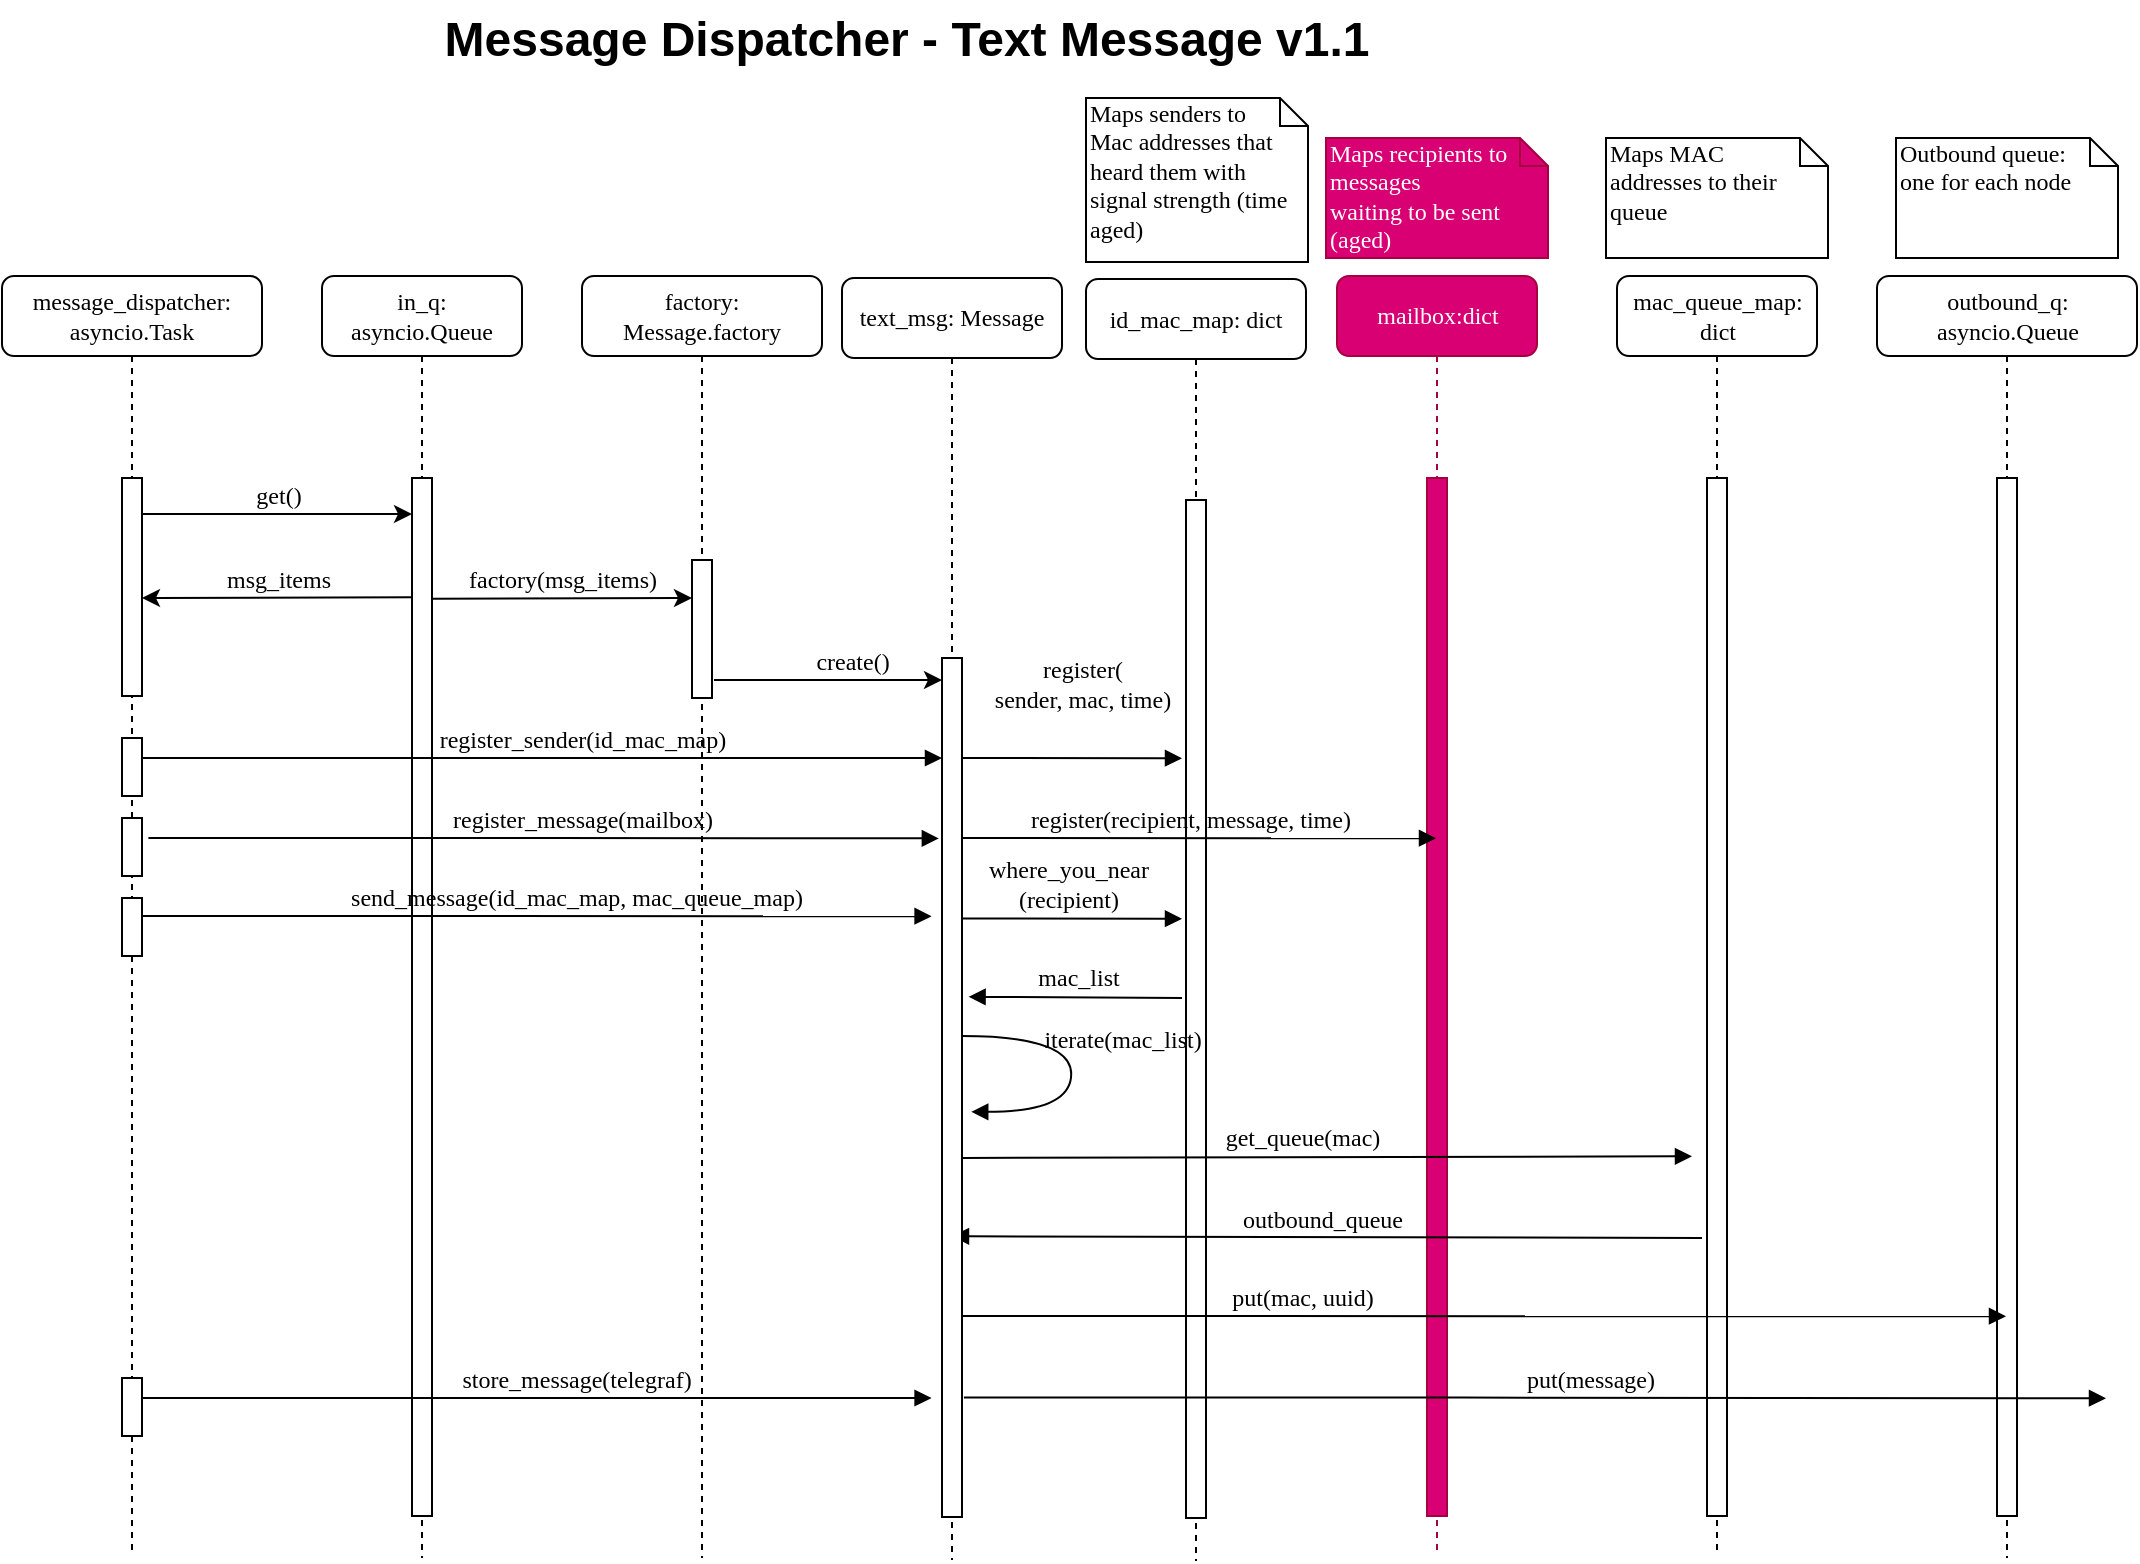 <mxfile version="27.0.9">
  <diagram name="Page-1" id="13e1069c-82ec-6db2-03f1-153e76fe0fe0">
    <mxGraphModel dx="1663" dy="1007" grid="1" gridSize="10" guides="1" tooltips="1" connect="1" arrows="1" fold="1" page="1" pageScale="1" pageWidth="1169" pageHeight="827" background="none" math="0" shadow="0">
      <root>
        <mxCell id="0" />
        <mxCell id="1" parent="0" />
        <mxCell id="7baba1c4bc27f4b0-4" value="id_mac_map: dict" style="shape=umlLifeline;perimeter=lifelinePerimeter;whiteSpace=wrap;html=1;container=1;collapsible=0;recursiveResize=0;outlineConnect=0;rounded=1;shadow=0;comic=0;labelBackgroundColor=none;strokeWidth=1;fontFamily=Verdana;fontSize=12;align=center;" parent="1" vertex="1">
          <mxGeometry x="632" y="160.5" width="110" height="641" as="geometry" />
        </mxCell>
        <mxCell id="7baba1c4bc27f4b0-16" value="" style="html=1;points=[];perimeter=orthogonalPerimeter;rounded=0;shadow=0;comic=0;labelBackgroundColor=none;strokeWidth=1;fontFamily=Verdana;fontSize=12;align=center;" parent="7baba1c4bc27f4b0-4" vertex="1">
          <mxGeometry x="50" y="110.5" width="10" height="509" as="geometry" />
        </mxCell>
        <mxCell id="n59Rol-DrolDZZfycq20-1" value="create()" style="html=1;verticalAlign=bottom;endArrow=classic;labelBackgroundColor=none;fontFamily=Verdana;fontSize=12;edgeStyle=elbowEdgeStyle;elbow=vertical;startArrow=none;startFill=0;endFill=1;" parent="7baba1c4bc27f4b0-4" edge="1">
          <mxGeometry x="0.211" relative="1" as="geometry">
            <mxPoint x="-186.0" y="200.5" as="sourcePoint" />
            <mxPoint x="-72" y="200.5" as="targetPoint" />
            <Array as="points" />
            <mxPoint as="offset" />
          </mxGeometry>
        </mxCell>
        <mxCell id="7baba1c4bc27f4b0-14" value="register(&lt;div&gt;sender, mac, time)&lt;/div&gt;" style="html=1;verticalAlign=bottom;endArrow=block;labelBackgroundColor=none;fontFamily=Verdana;fontSize=12;edgeStyle=elbowEdgeStyle;elbow=vertical;exitX=1;exitY=0.476;exitDx=0;exitDy=0;exitPerimeter=0;" parent="7baba1c4bc27f4b0-4" edge="1">
          <mxGeometry x="0.091" y="20" relative="1" as="geometry">
            <mxPoint x="-62" y="239.5" as="sourcePoint" />
            <mxPoint x="48" y="239.5" as="targetPoint" />
            <mxPoint as="offset" />
            <Array as="points">
              <mxPoint x="128" y="239.62" />
              <mxPoint x="64" y="239.62" />
            </Array>
          </mxGeometry>
        </mxCell>
        <mxCell id="7baba1c4bc27f4b0-2" value="in_q: asyncio.Queue" style="shape=umlLifeline;perimeter=lifelinePerimeter;whiteSpace=wrap;html=1;container=1;collapsible=0;recursiveResize=0;outlineConnect=0;rounded=1;shadow=0;comic=0;labelBackgroundColor=none;strokeWidth=1;fontFamily=Verdana;fontSize=12;align=center;" parent="1" vertex="1">
          <mxGeometry x="250" y="159" width="100" height="641" as="geometry" />
        </mxCell>
        <mxCell id="7baba1c4bc27f4b0-10" value="" style="html=1;points=[];perimeter=orthogonalPerimeter;rounded=0;shadow=0;comic=0;labelBackgroundColor=none;strokeWidth=1;fontFamily=Verdana;fontSize=12;align=center;" parent="7baba1c4bc27f4b0-2" vertex="1">
          <mxGeometry x="45" y="101" width="10" height="519" as="geometry" />
        </mxCell>
        <mxCell id="KM6-z8VT7eYoRs8P3cIo-2" value="factory(msg_items)" style="html=1;verticalAlign=bottom;endArrow=classic;labelBackgroundColor=none;fontFamily=Verdana;fontSize=12;edgeStyle=elbowEdgeStyle;elbow=vertical;startArrow=none;startFill=0;endFill=1;exitX=1.12;exitY=0.159;exitDx=0;exitDy=0;exitPerimeter=0;" parent="7baba1c4bc27f4b0-2" target="7baba1c4bc27f4b0-13" edge="1">
          <mxGeometry relative="1" as="geometry">
            <mxPoint x="55.0" y="161.42" as="sourcePoint" />
            <mxPoint x="190" y="161" as="targetPoint" />
            <Array as="points">
              <mxPoint x="203.8" y="161" />
            </Array>
          </mxGeometry>
        </mxCell>
        <mxCell id="7baba1c4bc27f4b0-6" value="outbound_q: asyncio.Queue" style="shape=umlLifeline;perimeter=lifelinePerimeter;whiteSpace=wrap;html=1;container=1;collapsible=0;recursiveResize=0;outlineConnect=0;rounded=1;shadow=0;comic=0;labelBackgroundColor=none;strokeWidth=1;fontFamily=Verdana;fontSize=12;align=center;" parent="1" vertex="1">
          <mxGeometry x="1027.5" y="159" width="130" height="641" as="geometry" />
        </mxCell>
        <mxCell id="7baba1c4bc27f4b0-28" value="" style="html=1;points=[];perimeter=orthogonalPerimeter;rounded=0;shadow=0;comic=0;labelBackgroundColor=none;strokeWidth=1;fontFamily=Verdana;fontSize=12;align=center;" parent="7baba1c4bc27f4b0-6" vertex="1">
          <mxGeometry x="60" y="101" width="10" height="519" as="geometry" />
        </mxCell>
        <mxCell id="7baba1c4bc27f4b0-5" value="mac_queue_map: dict" style="shape=umlLifeline;perimeter=lifelinePerimeter;whiteSpace=wrap;html=1;container=1;collapsible=0;recursiveResize=0;outlineConnect=0;rounded=1;shadow=0;comic=0;labelBackgroundColor=none;strokeWidth=1;fontFamily=Verdana;fontSize=12;align=center;" parent="1" vertex="1">
          <mxGeometry x="897.5" y="159" width="100" height="640" as="geometry" />
        </mxCell>
        <mxCell id="7baba1c4bc27f4b0-19" value="" style="html=1;points=[];perimeter=orthogonalPerimeter;rounded=0;shadow=0;comic=0;labelBackgroundColor=none;strokeWidth=1;fontFamily=Verdana;fontSize=12;align=center;" parent="7baba1c4bc27f4b0-5" vertex="1">
          <mxGeometry x="45" y="101" width="10" height="519" as="geometry" />
        </mxCell>
        <mxCell id="7baba1c4bc27f4b0-3" value="factory: Message.factory" style="shape=umlLifeline;perimeter=lifelinePerimeter;whiteSpace=wrap;html=1;container=1;collapsible=0;recursiveResize=0;outlineConnect=0;rounded=1;shadow=0;comic=0;labelBackgroundColor=none;strokeWidth=1;fontFamily=Verdana;fontSize=12;align=center;" parent="1" vertex="1">
          <mxGeometry x="380" y="159" width="120" height="641" as="geometry" />
        </mxCell>
        <mxCell id="7baba1c4bc27f4b0-13" value="" style="html=1;points=[];perimeter=orthogonalPerimeter;rounded=0;shadow=0;comic=0;labelBackgroundColor=none;strokeWidth=1;fontFamily=Verdana;fontSize=12;align=center;" parent="7baba1c4bc27f4b0-3" vertex="1">
          <mxGeometry x="55" y="142" width="10" height="69" as="geometry" />
        </mxCell>
        <mxCell id="oC5rKjYGhu3KY5F5D6Zy-4" value="register_sender(id_mac_map)" style="html=1;verticalAlign=bottom;endArrow=block;labelBackgroundColor=none;fontFamily=Verdana;fontSize=12;edgeStyle=elbowEdgeStyle;elbow=horizontal;exitX=1;exitY=0.476;exitDx=0;exitDy=0;exitPerimeter=0;" parent="7baba1c4bc27f4b0-3" edge="1">
          <mxGeometry x="0.122" relative="1" as="geometry">
            <mxPoint x="-230" y="241" as="sourcePoint" />
            <mxPoint x="180" y="241" as="targetPoint" />
            <mxPoint as="offset" />
            <Array as="points">
              <mxPoint x="-40" y="241.12" />
              <mxPoint x="-104" y="241.12" />
            </Array>
          </mxGeometry>
        </mxCell>
        <mxCell id="oC5rKjYGhu3KY5F5D6Zy-6" value="store_message(telegraf)" style="html=1;verticalAlign=bottom;endArrow=block;labelBackgroundColor=none;fontFamily=Verdana;fontSize=12;edgeStyle=elbowEdgeStyle;elbow=horizontal;exitX=1;exitY=0.476;exitDx=0;exitDy=0;exitPerimeter=0;entryX=-0.157;entryY=0.21;entryDx=0;entryDy=0;entryPerimeter=0;" parent="7baba1c4bc27f4b0-3" edge="1">
          <mxGeometry x="0.098" relative="1" as="geometry">
            <mxPoint x="-220.0" y="561" as="sourcePoint" />
            <mxPoint x="174.79" y="561" as="targetPoint" />
            <mxPoint as="offset" />
            <Array as="points">
              <mxPoint x="-30" y="561.12" />
              <mxPoint x="-94.0" y="561.12" />
            </Array>
          </mxGeometry>
        </mxCell>
        <mxCell id="S3TAKUEr0i-IXdnX-zJE-2" value="send_message(id_mac_map, mac_queue_map)" style="html=1;verticalAlign=bottom;endArrow=block;labelBackgroundColor=none;fontFamily=Verdana;fontSize=12;edgeStyle=elbowEdgeStyle;elbow=vertical;exitX=1;exitY=0.476;exitDx=0;exitDy=0;exitPerimeter=0;entryX=-0.157;entryY=0.21;entryDx=0;entryDy=0;entryPerimeter=0;" parent="7baba1c4bc27f4b0-3" edge="1">
          <mxGeometry x="0.098" relative="1" as="geometry">
            <mxPoint x="-220.0" y="320" as="sourcePoint" />
            <mxPoint x="174.79" y="320" as="targetPoint" />
            <mxPoint as="offset" />
            <Array as="points">
              <mxPoint x="-30" y="320.12" />
              <mxPoint x="-94.0" y="320.12" />
            </Array>
          </mxGeometry>
        </mxCell>
        <mxCell id="7baba1c4bc27f4b0-8" value="message_dispatcher: asyncio.Task" style="shape=umlLifeline;perimeter=lifelinePerimeter;whiteSpace=wrap;html=1;container=1;collapsible=0;recursiveResize=0;outlineConnect=0;rounded=1;shadow=0;comic=0;labelBackgroundColor=none;strokeWidth=1;fontFamily=Verdana;fontSize=12;align=center;" parent="1" vertex="1">
          <mxGeometry x="90" y="159" width="130" height="640" as="geometry" />
        </mxCell>
        <mxCell id="7baba1c4bc27f4b0-9" value="" style="html=1;points=[];perimeter=orthogonalPerimeter;rounded=0;shadow=0;comic=0;labelBackgroundColor=none;strokeWidth=1;fontFamily=Verdana;fontSize=12;align=center;" parent="7baba1c4bc27f4b0-8" vertex="1">
          <mxGeometry x="60" y="101" width="10" height="109" as="geometry" />
        </mxCell>
        <mxCell id="n59Rol-DrolDZZfycq20-4" value="" style="html=1;points=[];perimeter=orthogonalPerimeter;rounded=0;shadow=0;comic=0;labelBackgroundColor=none;strokeWidth=1;fontFamily=Verdana;fontSize=12;align=center;" parent="7baba1c4bc27f4b0-8" vertex="1">
          <mxGeometry x="60" y="271" width="10" height="29" as="geometry" />
        </mxCell>
        <mxCell id="Eq6eKZvk7vSCIcHitCCc-14" value="" style="html=1;points=[];perimeter=orthogonalPerimeter;rounded=0;shadow=0;comic=0;labelBackgroundColor=none;strokeWidth=1;fontFamily=Verdana;fontSize=12;align=center;" parent="7baba1c4bc27f4b0-8" vertex="1">
          <mxGeometry x="60" y="231" width="10" height="29" as="geometry" />
        </mxCell>
        <mxCell id="Eq6eKZvk7vSCIcHitCCc-18" value="" style="html=1;points=[];perimeter=orthogonalPerimeter;rounded=0;shadow=0;comic=0;labelBackgroundColor=none;strokeWidth=1;fontFamily=Verdana;fontSize=12;align=center;" parent="7baba1c4bc27f4b0-8" vertex="1">
          <mxGeometry x="60" y="551" width="10" height="29" as="geometry" />
        </mxCell>
        <mxCell id="S3TAKUEr0i-IXdnX-zJE-1" value="" style="html=1;points=[];perimeter=orthogonalPerimeter;rounded=0;shadow=0;comic=0;labelBackgroundColor=none;strokeWidth=1;fontFamily=Verdana;fontSize=12;align=center;" parent="7baba1c4bc27f4b0-8" vertex="1">
          <mxGeometry x="60" y="311" width="10" height="29" as="geometry" />
        </mxCell>
        <mxCell id="7baba1c4bc27f4b0-11" value="get()" style="html=1;verticalAlign=bottom;endArrow=classic;entryX=0;entryY=0;labelBackgroundColor=none;fontFamily=Verdana;fontSize=12;edgeStyle=elbowEdgeStyle;elbow=vertical;startArrow=none;startFill=0;endFill=1;" parent="1" edge="1">
          <mxGeometry relative="1" as="geometry">
            <mxPoint x="160" y="278" as="sourcePoint" />
            <mxPoint x="295.0" y="278.0" as="targetPoint" />
          </mxGeometry>
        </mxCell>
        <mxCell id="7baba1c4bc27f4b0-41" value="Maps senders to&lt;div&gt;Mac addresses that heard them with signal strength (time aged)&lt;/div&gt;" style="shape=note;whiteSpace=wrap;html=1;size=14;verticalAlign=top;align=left;spacingTop=-6;rounded=0;shadow=0;comic=0;labelBackgroundColor=none;strokeWidth=1;fontFamily=Verdana;fontSize=12" parent="1" vertex="1">
          <mxGeometry x="632" y="70" width="111" height="82" as="geometry" />
        </mxCell>
        <mxCell id="KM6-z8VT7eYoRs8P3cIo-6" value="Message Dispatcher - Text Message v1.1" style="text;strokeColor=none;fillColor=none;html=1;fontSize=24;fontStyle=1;verticalAlign=middle;align=center;" parent="1" vertex="1">
          <mxGeometry x="492" y="21" width="100" height="40" as="geometry" />
        </mxCell>
        <mxCell id="KM6-z8VT7eYoRs8P3cIo-8" value="Outbound queue:&lt;div&gt;one for each node&lt;/div&gt;" style="shape=note;whiteSpace=wrap;html=1;size=14;verticalAlign=top;align=left;spacingTop=-6;rounded=0;shadow=0;comic=0;labelBackgroundColor=none;strokeWidth=1;fontFamily=Verdana;fontSize=12" parent="1" vertex="1">
          <mxGeometry x="1037" y="90" width="111" height="60" as="geometry" />
        </mxCell>
        <mxCell id="n59Rol-DrolDZZfycq20-3" value="Maps&amp;nbsp;&lt;span style=&quot;background-color: transparent; color: light-dark(rgb(0, 0, 0), rgb(255, 255, 255));&quot;&gt;MAC&lt;/span&gt;&lt;div&gt;&lt;span style=&quot;background-color: transparent; color: light-dark(rgb(0, 0, 0), rgb(255, 255, 255));&quot;&gt;addresses to their queue&lt;/span&gt;&lt;/div&gt;" style="shape=note;whiteSpace=wrap;html=1;size=14;verticalAlign=top;align=left;spacingTop=-6;rounded=0;shadow=0;comic=0;labelBackgroundColor=none;strokeWidth=1;fontFamily=Verdana;fontSize=12" parent="1" vertex="1">
          <mxGeometry x="892" y="90" width="111" height="60" as="geometry" />
        </mxCell>
        <mxCell id="AuvZo8N8ENO6hJsPnM0U-1" value="msg_items" style="html=1;verticalAlign=bottom;endArrow=classic;labelBackgroundColor=none;fontFamily=Verdana;fontSize=12;edgeStyle=elbowEdgeStyle;elbow=vertical;startArrow=none;startFill=0;endFill=1;exitX=0.033;exitY=0.115;exitDx=0;exitDy=0;exitPerimeter=0;" parent="1" source="7baba1c4bc27f4b0-10" edge="1">
          <mxGeometry relative="1" as="geometry">
            <mxPoint x="290" y="320" as="sourcePoint" />
            <mxPoint x="160.0" y="320.42" as="targetPoint" />
            <Array as="points">
              <mxPoint x="308.8" y="320" />
            </Array>
          </mxGeometry>
        </mxCell>
        <mxCell id="Eq6eKZvk7vSCIcHitCCc-5" value="mailbox:dict" style="shape=umlLifeline;perimeter=lifelinePerimeter;whiteSpace=wrap;html=1;container=1;collapsible=0;recursiveResize=0;outlineConnect=0;rounded=1;shadow=0;comic=0;labelBackgroundColor=none;strokeWidth=1;fontFamily=Verdana;fontSize=12;align=center;fillColor=#d80073;fontColor=#ffffff;strokeColor=#A50040;" parent="1" vertex="1">
          <mxGeometry x="757.5" y="159" width="100" height="640" as="geometry" />
        </mxCell>
        <mxCell id="Eq6eKZvk7vSCIcHitCCc-6" value="" style="html=1;points=[];perimeter=orthogonalPerimeter;rounded=0;shadow=0;comic=0;labelBackgroundColor=none;strokeWidth=1;fontFamily=Verdana;fontSize=12;align=center;fillColor=#d80073;fontColor=#ffffff;strokeColor=#A50040;" parent="Eq6eKZvk7vSCIcHitCCc-5" vertex="1">
          <mxGeometry x="45" y="101" width="10" height="519" as="geometry" />
        </mxCell>
        <mxCell id="Eq6eKZvk7vSCIcHitCCc-13" value="register(recipient, message, time)" style="html=1;verticalAlign=bottom;endArrow=block;labelBackgroundColor=none;fontFamily=Verdana;fontSize=12;edgeStyle=elbowEdgeStyle;elbow=vertical;exitX=1;exitY=0.476;exitDx=0;exitDy=0;exitPerimeter=0;" parent="Eq6eKZvk7vSCIcHitCCc-5" target="Eq6eKZvk7vSCIcHitCCc-5" edge="1">
          <mxGeometry x="-0.038" relative="1" as="geometry">
            <mxPoint x="-187.5" y="281" as="sourcePoint" />
            <mxPoint x="-77.5" y="281" as="targetPoint" />
            <mxPoint as="offset" />
            <Array as="points">
              <mxPoint x="2.5" y="281.12" />
              <mxPoint x="-61.5" y="281.12" />
            </Array>
          </mxGeometry>
        </mxCell>
        <mxCell id="n59Rol-DrolDZZfycq20-6" value="mac_list" style="html=1;verticalAlign=bottom;endArrow=block;labelBackgroundColor=none;fontFamily=Verdana;fontSize=12;edgeStyle=elbowEdgeStyle;elbow=vertical;entryX=1.329;entryY=0.395;entryDx=0;entryDy=0;entryPerimeter=0;" parent="Eq6eKZvk7vSCIcHitCCc-5" target="oC5rKjYGhu3KY5F5D6Zy-2" edge="1">
          <mxGeometry x="-0.023" relative="1" as="geometry">
            <mxPoint x="-77.5" y="361" as="sourcePoint" />
            <mxPoint x="-177.5" y="360" as="targetPoint" />
            <mxPoint as="offset" />
            <Array as="points">
              <mxPoint x="87.6" y="360.41" />
              <mxPoint x="-89.4" y="360.47" />
              <mxPoint x="-25.4" y="360.47" />
            </Array>
          </mxGeometry>
        </mxCell>
        <mxCell id="n59Rol-DrolDZZfycq20-8" value="outbound_queue" style="html=1;verticalAlign=bottom;endArrow=block;labelBackgroundColor=none;fontFamily=Verdana;fontSize=12;edgeStyle=elbowEdgeStyle;elbow=vertical;" parent="Eq6eKZvk7vSCIcHitCCc-5" target="oC5rKjYGhu3KY5F5D6Zy-1" edge="1">
          <mxGeometry x="0.016" y="1" relative="1" as="geometry">
            <mxPoint x="182.5" y="481" as="sourcePoint" />
            <mxPoint x="-497.5" y="480" as="targetPoint" />
            <mxPoint as="offset" />
            <Array as="points">
              <mxPoint x="-371.5" y="480.12" />
              <mxPoint x="-307.5" y="480.12" />
            </Array>
          </mxGeometry>
        </mxCell>
        <mxCell id="Eq6eKZvk7vSCIcHitCCc-7" value="Maps recipients to messages&lt;div&gt;waiting to be sent (aged)&lt;/div&gt;" style="shape=note;whiteSpace=wrap;html=1;size=14;verticalAlign=top;align=left;spacingTop=-6;rounded=0;shadow=0;comic=0;labelBackgroundColor=none;strokeWidth=1;fontFamily=Verdana;fontSize=12;fillColor=#d80073;fontColor=#ffffff;strokeColor=#A50040;" parent="1" vertex="1">
          <mxGeometry x="752" y="90" width="111" height="60" as="geometry" />
        </mxCell>
        <mxCell id="oC5rKjYGhu3KY5F5D6Zy-1" value="text_msg: Message" style="shape=umlLifeline;perimeter=lifelinePerimeter;whiteSpace=wrap;html=1;container=1;collapsible=0;recursiveResize=0;outlineConnect=0;rounded=1;shadow=0;comic=0;labelBackgroundColor=none;strokeWidth=1;fontFamily=Verdana;fontSize=12;align=center;" parent="1" vertex="1">
          <mxGeometry x="510" y="160" width="110" height="641" as="geometry" />
        </mxCell>
        <mxCell id="oC5rKjYGhu3KY5F5D6Zy-2" value="" style="html=1;points=[];perimeter=orthogonalPerimeter;rounded=0;shadow=0;comic=0;labelBackgroundColor=none;strokeWidth=1;fontFamily=Verdana;fontSize=12;align=center;" parent="oC5rKjYGhu3KY5F5D6Zy-1" vertex="1">
          <mxGeometry x="50" y="190" width="10" height="429.5" as="geometry" />
        </mxCell>
        <mxCell id="oC5rKjYGhu3KY5F5D6Zy-5" value="register_message(mailbox)" style="html=1;verticalAlign=bottom;endArrow=block;labelBackgroundColor=none;fontFamily=Verdana;fontSize=12;edgeStyle=elbowEdgeStyle;elbow=horizontal;exitX=1;exitY=0.476;exitDx=0;exitDy=0;exitPerimeter=0;entryX=-0.157;entryY=0.21;entryDx=0;entryDy=0;entryPerimeter=0;" parent="oC5rKjYGhu3KY5F5D6Zy-1" target="oC5rKjYGhu3KY5F5D6Zy-2" edge="1">
          <mxGeometry x="0.098" relative="1" as="geometry">
            <mxPoint x="-346.79" y="280" as="sourcePoint" />
            <mxPoint x="50.0" y="282.342" as="targetPoint" />
            <mxPoint as="offset" />
            <Array as="points">
              <mxPoint x="-156.79" y="280.12" />
              <mxPoint x="-220.79" y="280.12" />
            </Array>
          </mxGeometry>
        </mxCell>
        <mxCell id="n59Rol-DrolDZZfycq20-7" value="iterate(mac_list)" style="html=1;verticalAlign=bottom;endArrow=block;labelBackgroundColor=none;fontFamily=Verdana;fontSize=12;elbow=vertical;edgeStyle=orthogonalEdgeStyle;curved=1;entryX=1;entryY=0.286;entryPerimeter=0;exitX=1.038;exitY=0.345;exitPerimeter=0;" parent="oC5rKjYGhu3KY5F5D6Zy-1" edge="1">
          <mxGeometry x="-0.079" y="25" relative="1" as="geometry">
            <mxPoint x="60" y="379" as="sourcePoint" />
            <mxPoint x="64.62" y="416.92" as="targetPoint" />
            <Array as="points">
              <mxPoint x="114.62" y="378.9" />
              <mxPoint x="114.62" y="416.9" />
            </Array>
            <mxPoint as="offset" />
          </mxGeometry>
        </mxCell>
        <mxCell id="0W69wmVzGQClBSu6Jd0r-1" value="get_queue(mac)" style="html=1;verticalAlign=bottom;endArrow=block;labelBackgroundColor=none;fontFamily=Verdana;fontSize=12;edgeStyle=elbowEdgeStyle;elbow=vertical;" parent="oC5rKjYGhu3KY5F5D6Zy-1" edge="1">
          <mxGeometry x="-0.066" relative="1" as="geometry">
            <mxPoint x="60" y="440" as="sourcePoint" />
            <mxPoint x="425" y="439" as="targetPoint" />
            <mxPoint as="offset" />
            <Array as="points">
              <mxPoint x="-128.85" y="439.12" />
            </Array>
          </mxGeometry>
        </mxCell>
        <mxCell id="oC5rKjYGhu3KY5F5D6Zy-8" value="where_you_near&lt;div&gt;(recipient)&lt;/div&gt;" style="html=1;verticalAlign=bottom;endArrow=block;labelBackgroundColor=none;fontFamily=Verdana;fontSize=12;edgeStyle=elbowEdgeStyle;elbow=vertical;exitX=1;exitY=0.476;exitDx=0;exitDy=0;exitPerimeter=0;" parent="oC5rKjYGhu3KY5F5D6Zy-1" edge="1">
          <mxGeometry x="-0.038" relative="1" as="geometry">
            <mxPoint x="60" y="320.26" as="sourcePoint" />
            <mxPoint x="170" y="320" as="targetPoint" />
            <mxPoint as="offset" />
            <Array as="points">
              <mxPoint x="250" y="320.38" />
              <mxPoint x="186" y="320.38" />
            </Array>
          </mxGeometry>
        </mxCell>
        <mxCell id="n59Rol-DrolDZZfycq20-9" value="put(mac, uuid)" style="html=1;verticalAlign=bottom;endArrow=block;labelBackgroundColor=none;fontFamily=Verdana;fontSize=12;edgeStyle=elbowEdgeStyle;elbow=vertical;" parent="1" target="7baba1c4bc27f4b0-6" edge="1">
          <mxGeometry x="-0.348" relative="1" as="geometry">
            <mxPoint x="570" y="679" as="sourcePoint" />
            <mxPoint x="970" y="679" as="targetPoint" />
            <mxPoint as="offset" />
            <Array as="points">
              <mxPoint x="760" y="679.12" />
              <mxPoint x="696" y="679.12" />
            </Array>
          </mxGeometry>
        </mxCell>
        <mxCell id="oC5rKjYGhu3KY5F5D6Zy-7" value="put(message)" style="html=1;verticalAlign=bottom;endArrow=block;labelBackgroundColor=none;fontFamily=Verdana;fontSize=12;edgeStyle=elbowEdgeStyle;elbow=horizontal;exitX=1.095;exitY=0.861;exitDx=0;exitDy=0;exitPerimeter=0;" parent="1" source="oC5rKjYGhu3KY5F5D6Zy-2" edge="1">
          <mxGeometry x="0.098" relative="1" as="geometry">
            <mxPoint x="620" y="720" as="sourcePoint" />
            <mxPoint x="1142" y="720.12" as="targetPoint" />
            <mxPoint as="offset" />
            <Array as="points">
              <mxPoint x="810" y="720.12" />
              <mxPoint x="746" y="720.12" />
            </Array>
          </mxGeometry>
        </mxCell>
      </root>
    </mxGraphModel>
  </diagram>
</mxfile>
